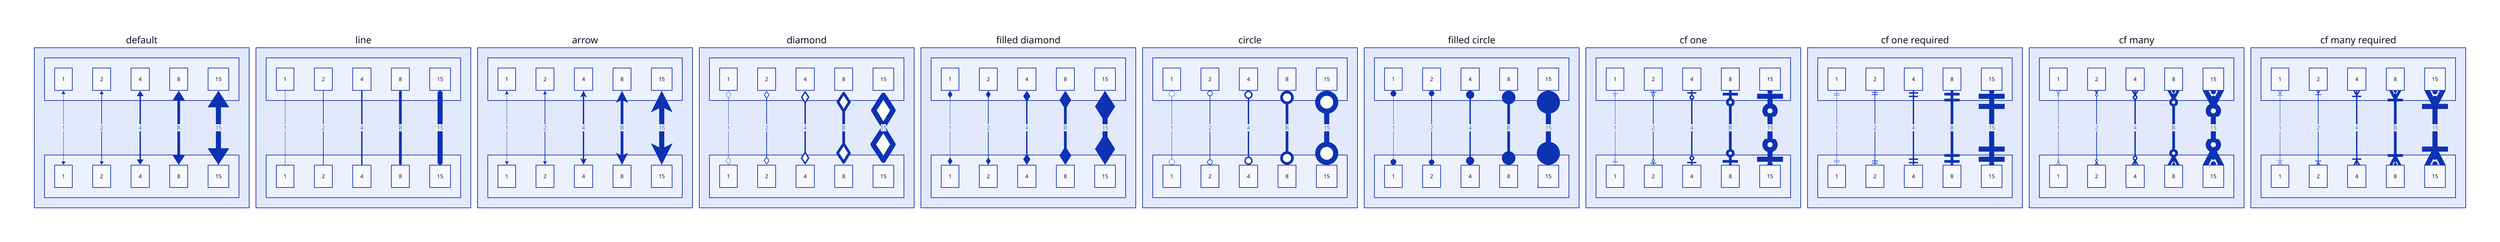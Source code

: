 default: {
  start: ""
  end: ""

  start.1 <-> end.1: 1 {
    style.stroke-width: 1
  }
  start.2 <-> end.2: 2 {
    style.stroke-width: 2
  }
  start.4 <-> end.4: 4 {
    style.stroke-width: 4
  }
  start.8 <-> end.8: 8 {
    style.stroke-width: 8
  }
  start.15 <-> end.15: 15 {
    style.stroke-width: 15
  }
}

line: {
  start: ""
  end: ""

  start.1 -- end.1: 1 {
    style.stroke-width: 1
  }
  start.2 -- end.2: 2 {
    style.stroke-width: 2
  }
  start.4 -- end.4: 4 {
    style.stroke-width: 4
  }
  start.8 -- end.8: 8 {
    style.stroke-width: 8
  }
  start.15 -- end.15: 15 {
    style.stroke-width: 15
  }
}

arrow: {
  start: ""
  end: ""

  start.1 <-> end.1: 1 {
    style.stroke-width: 1
    source-arrowhead.shape: arrow
    target-arrowhead.shape: arrow
  }
  start.2 <-> end.2: 2 {
    style.stroke-width: 2
    source-arrowhead.shape: arrow
    target-arrowhead.shape: arrow
  }
  start.4 <-> end.4: 4 {
    style.stroke-width: 4
    source-arrowhead.shape: arrow
    target-arrowhead.shape: arrow
  }
  start.8 <-> end.8: 8 {
    style.stroke-width: 8
    source-arrowhead.shape: arrow
    target-arrowhead.shape: arrow
  }
  start.15 <-> end.15: 15 {
    style.stroke-width: 15
    source-arrowhead.shape: arrow
    target-arrowhead.shape: arrow
  }
}

diamond: {
  start: ""
  end: ""

  start.1 <-> end.1: 1 {
    style.stroke-width: 1
    source-arrowhead.shape: diamond
    target-arrowhead.shape: diamond
  }
  start.2 <-> end.2: 2 {
    style.stroke-width: 2
    source-arrowhead.shape: diamond
    target-arrowhead.shape: diamond
  }
  start.4 <-> end.4: 4 {
    style.stroke-width: 4
    source-arrowhead.shape: diamond
    target-arrowhead.shape: diamond
  }
  start.8 <-> end.8: 8 {
    style.stroke-width: 8
    source-arrowhead.shape: diamond
    target-arrowhead.shape: diamond
  }
  start.15 <-> end.15: 15 {
    style.stroke-width: 15
    source-arrowhead.shape: diamond
    target-arrowhead.shape: diamond
  }
}

filled diamond: {
  start: ""
  end: ""

  start.1 <-> end.1: 1 {
    style.stroke-width: 1
    source-arrowhead.shape: diamond
    target-arrowhead.shape: diamond
    source-arrowhead.style.filled: true
    target-arrowhead.style.filled: true
  }
  start.2 <-> end.2: 2 {
    style.stroke-width: 2
    source-arrowhead.shape: diamond
    target-arrowhead.shape: diamond
    source-arrowhead.style.filled: true
    target-arrowhead.style.filled: true
  }
  start.4 <-> end.4: 4 {
    style.stroke-width: 4
    source-arrowhead.shape: diamond
    target-arrowhead.shape: diamond
    source-arrowhead.style.filled: true
    target-arrowhead.style.filled: true
  }
  start.8 <-> end.8: 8 {
    style.stroke-width: 8
    source-arrowhead.shape: diamond
    target-arrowhead.shape: diamond
    source-arrowhead.style.filled: true
    target-arrowhead.style.filled: true
  }
  start.15 <-> end.15: 15 {
    style.stroke-width: 15
    source-arrowhead.shape: diamond
    target-arrowhead.shape: diamond
    source-arrowhead.style.filled: true
    target-arrowhead.style.filled: true
  }
}

circle: {
  start: ""
  end: ""

  start.1 <-> end.1: 1 {
    style.stroke-width: 1
    source-arrowhead.shape: circle
    target-arrowhead.shape: circle
  }
  start.2 <-> end.2: 2 {
    style.stroke-width: 2
    source-arrowhead.shape: circle
    target-arrowhead.shape: circle
  }
  start.4 <-> end.4: 4 {
    style.stroke-width: 4
    source-arrowhead.shape: circle
    target-arrowhead.shape: circle
  }
  start.8 <-> end.8: 8 {
    style.stroke-width: 8
    source-arrowhead.shape: circle
    target-arrowhead.shape: circle
  }
  start.15 <-> end.15: 15 {
    style.stroke-width: 15
    source-arrowhead.shape: circle
    target-arrowhead.shape: circle
  }
}

filled circle: {
  start: ""
  end: ""

  start.1 <-> end.1: 1 {
    style.stroke-width: 1
    source-arrowhead.shape: circle
    target-arrowhead.shape: circle
    source-arrowhead.style.filled: true
    target-arrowhead.style.filled: true
  }
  start.2 <-> end.2: 2 {
    style.stroke-width: 2
    source-arrowhead.shape: circle
    target-arrowhead.shape: circle
    source-arrowhead.style.filled: true
    target-arrowhead.style.filled: true
  }
  start.4 <-> end.4: 4 {
    style.stroke-width: 4
    source-arrowhead.shape: circle
    target-arrowhead.shape: circle
    source-arrowhead.style.filled: true
    target-arrowhead.style.filled: true
  }
  start.8 <-> end.8: 8 {
    style.stroke-width: 8
    source-arrowhead.shape: circle
    target-arrowhead.shape: circle
    source-arrowhead.style.filled: true
    target-arrowhead.style.filled: true
  }
  start.15 <-> end.15: 15 {
    style.stroke-width: 15
    source-arrowhead.shape: circle
    target-arrowhead.shape: circle
    source-arrowhead.style.filled: true
    target-arrowhead.style.filled: true
  }
}

cf one: {
  start: ""
  end: ""

  start.1 <-> end.1: 1 {
    style.stroke-width: 1
    source-arrowhead.shape: cf-one
    target-arrowhead.shape: cf-one
  }
  start.2 <-> end.2: 2 {
    style.stroke-width: 2
    source-arrowhead.shape: cf-one
    target-arrowhead.shape: cf-one
  }
  start.4 <-> end.4: 4 {
    style.stroke-width: 4
    source-arrowhead.shape: cf-one
    target-arrowhead.shape: cf-one
  }
  start.8 <-> end.8: 8 {
    style.stroke-width: 8
    source-arrowhead.shape: cf-one
    target-arrowhead.shape: cf-one
  }
  start.15 <-> end.15: 15 {
    style.stroke-width: 15
    source-arrowhead.shape: cf-one
    target-arrowhead.shape: cf-one
  }
}

cf one required: {
  start: ""
  end: ""

  start.1 <-> end.1: 1 {
    style.stroke-width: 1
    source-arrowhead.shape: cf-one-required
    target-arrowhead.shape: cf-one-required
  }
  start.2 <-> end.2: 2 {
    style.stroke-width: 2
    source-arrowhead.shape: cf-one-required
    target-arrowhead.shape: cf-one-required
  }
  start.4 <-> end.4: 4 {
    style.stroke-width: 4
    source-arrowhead.shape: cf-one-required
    target-arrowhead.shape: cf-one-required
  }
  start.8 <-> end.8: 8 {
    style.stroke-width: 8
    source-arrowhead.shape: cf-one-required
    target-arrowhead.shape: cf-one-required
  }
  start.15 <-> end.15: 15 {
    style.stroke-width: 15
    source-arrowhead.shape: cf-one-required
    target-arrowhead.shape: cf-one-required
  }
}

cf many: {
  start: ""
  end: ""

  start.1 <-> end.1: 1 {
    style.stroke-width: 1
    source-arrowhead.shape: cf-many
    target-arrowhead.shape: cf-many
  }
  start.2 <-> end.2: 2 {
    style.stroke-width: 2
    source-arrowhead.shape: cf-many
    target-arrowhead.shape: cf-many
  }
  start.4 <-> end.4: 4 {
    style.stroke-width: 4
    source-arrowhead.shape: cf-many
    target-arrowhead.shape: cf-many
  }
  start.8 <-> end.8: 8 {
    style.stroke-width: 8
    source-arrowhead.shape: cf-many
    target-arrowhead.shape: cf-many
  }
  start.15 <-> end.15: 15 {
    style.stroke-width: 15
    source-arrowhead.shape: cf-many
    target-arrowhead.shape: cf-many
  }
}

cf many required: {
  start: ""
  end: ""

  start.1 <-> end.1: 1 {
    style.stroke-width: 1
    source-arrowhead.shape: cf-many-required
    target-arrowhead.shape: cf-many-required
  }
  start.2 <-> end.2: 2 {
    style.stroke-width: 2
    source-arrowhead.shape: cf-many-required
    target-arrowhead.shape: cf-many-required
  }
  start.4 <-> end.4: 4 {
    style.stroke-width: 4
    source-arrowhead.shape: cf-many-required
    target-arrowhead.shape: cf-many-required
  }
  start.8 <-> end.8: 8 {
    style.stroke-width: 8
    source-arrowhead.shape: cf-many-required
    target-arrowhead.shape: cf-many-required
  }
  start.15 <-> end.15: 15 {
    style.stroke-width: 15
    source-arrowhead.shape: cf-many-required
    target-arrowhead.shape: cf-many-required
  }
}
